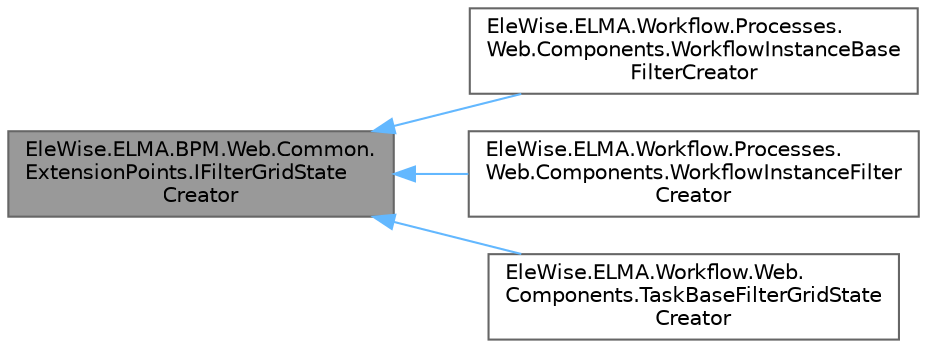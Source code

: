 digraph "EleWise.ELMA.BPM.Web.Common.ExtensionPoints.IFilterGridStateCreator"
{
 // LATEX_PDF_SIZE
  bgcolor="transparent";
  edge [fontname=Helvetica,fontsize=10,labelfontname=Helvetica,labelfontsize=10];
  node [fontname=Helvetica,fontsize=10,shape=box,height=0.2,width=0.4];
  rankdir="LR";
  Node1 [id="Node000001",label="EleWise.ELMA.BPM.Web.Common.\lExtensionPoints.IFilterGridState\lCreator",height=0.2,width=0.4,color="gray40", fillcolor="grey60", style="filled", fontcolor="black",tooltip="Создание GridState для фильтра"];
  Node1 -> Node2 [id="edge1_Node000001_Node000002",dir="back",color="steelblue1",style="solid",tooltip=" "];
  Node2 [id="Node000002",label="EleWise.ELMA.Workflow.Processes.\lWeb.Components.WorkflowInstanceBase\lFilterCreator",height=0.2,width=0.4,color="gray40", fillcolor="white", style="filled",URL="$class_ele_wise_1_1_e_l_m_a_1_1_workflow_1_1_processes_1_1_web_1_1_components_1_1_workflow_instance_base_filter_creator.html",tooltip=" "];
  Node1 -> Node3 [id="edge2_Node000001_Node000003",dir="back",color="steelblue1",style="solid",tooltip=" "];
  Node3 [id="Node000003",label="EleWise.ELMA.Workflow.Processes.\lWeb.Components.WorkflowInstanceFilter\lCreator",height=0.2,width=0.4,color="gray40", fillcolor="white", style="filled",URL="$class_ele_wise_1_1_e_l_m_a_1_1_workflow_1_1_processes_1_1_web_1_1_components_1_1_workflow_instance_filter_creator.html",tooltip=" "];
  Node1 -> Node4 [id="edge3_Node000001_Node000004",dir="back",color="steelblue1",style="solid",tooltip=" "];
  Node4 [id="Node000004",label="EleWise.ELMA.Workflow.Web.\lComponents.TaskBaseFilterGridState\lCreator",height=0.2,width=0.4,color="gray40", fillcolor="white", style="filled",tooltip=" "];
}
